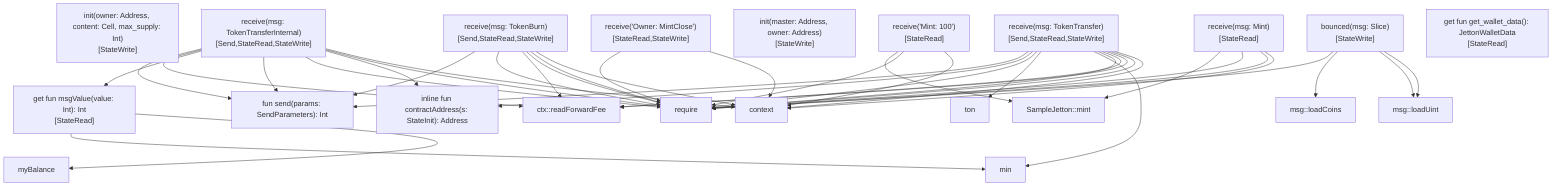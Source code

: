 graph TD
    node_13["inline fun contractAddress(s: StateInit): Address"]
    node_15["fun send(params: SendParameters): Int"]
    node_17["init(owner: Address, content: Cell, max_supply: Int)
[StateWrite<totalSupply,max_supply,owner,mintable,content>]"]
    node_18["receive(msg: Mint)
[StateRead<owner,mintable>]"]
    node_19["receive('Mint: 100')
[StateRead<mintable,owner>]"]
    node_20["receive('Owner: MintClose')
[StateRead<owner>,StateWrite<mintable>]"]
    node_21["init(master: Address, owner: Address)
[StateWrite<balance,owner,master>]"]
    node_22["receive(msg: TokenTransfer)
[Send,StateRead<owner,gasConsumption,minTonsForStorage,balance,master>,StateWrite<balance>]"]
    node_23["receive(msg: TokenTransferInternal)
[Send,StateRead<master,balance,owner>,StateWrite<balance>]"]
    node_24["get fun msgValue(value: Int): Int
[StateRead<minTonsForStorage>]"]
    node_25["receive(msg: TokenBurn)
[Send,StateRead<owner,balance,gasConsumption,minTonsForStorage,master>,StateWrite<balance>]"]
    node_26["bounced(msg: Slice)
[StateWrite<balance>]"]
    node_27["get fun get_wallet_data(): JettonWalletData
[StateRead<balance,owner,master>]"]
    node_28["context"]
    node_29["require"]
    node_30["SampleJetton::mint"]
    node_31["ctx::readForwardFee"]
    node_32["min"]
    node_33["ton"]
    node_34["myBalance"]
    node_35["msg::loadUint"]
    node_36["msg::loadCoins"]
    node_18 --> node_28
    node_18 --> node_29
    node_18 --> node_29
    node_18 --> node_30
    node_19 --> node_28
    node_19 --> node_29
    node_19 --> node_30
    node_20 --> node_28
    node_20 --> node_29
    node_22 --> node_28
    node_22 --> node_29
    node_22 --> node_31
    node_22 --> node_31
    node_22 --> node_29
    node_22 --> node_32
    node_22 --> node_33
    node_22 --> node_29
    node_22 --> node_13
    node_22 --> node_15
    node_23 --> node_28
    node_23 --> node_29
    node_23 --> node_13
    node_23 --> node_29
    node_23 --> node_15
    node_23 --> node_24
    node_23 --> node_31
    node_23 --> node_15
    node_24 --> node_34
    node_24 --> node_32
    node_25 --> node_28
    node_25 --> node_29
    node_25 --> node_29
    node_25 --> node_31
    node_25 --> node_29
    node_25 --> node_15
    node_26 --> node_35
    node_26 --> node_35
    node_26 --> node_36
    node_26 --> node_29